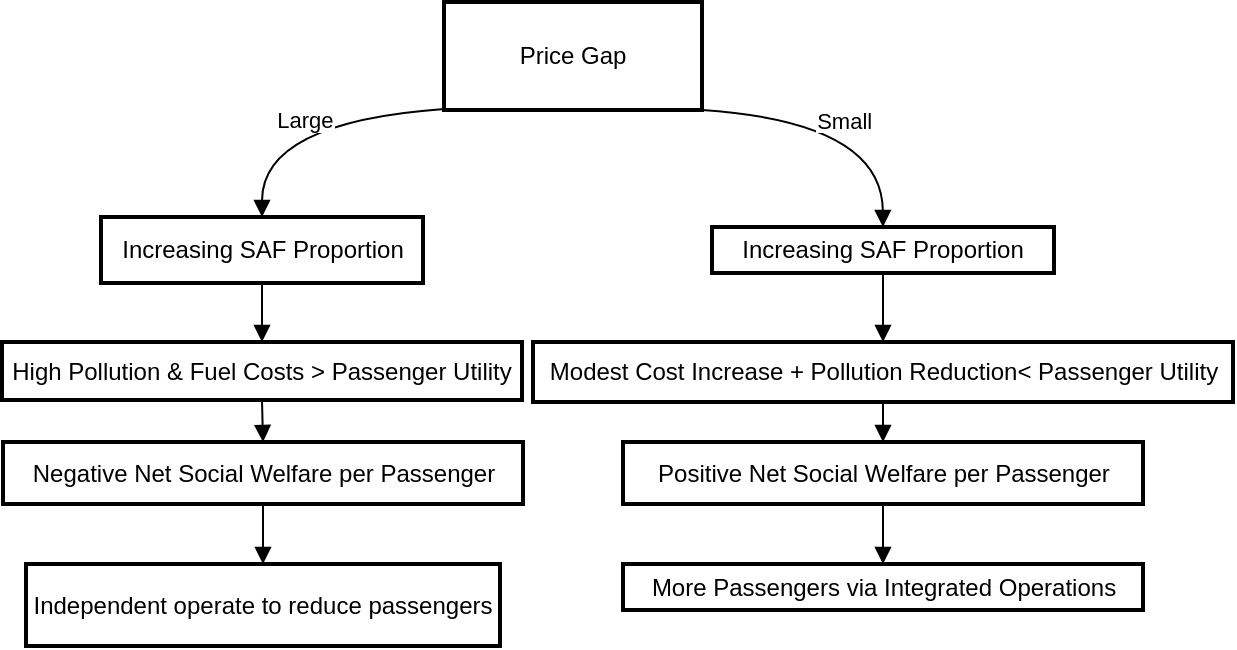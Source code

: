 <mxfile version="26.0.16">
  <diagram name="Page-1" id="cMNmz97BhSYnEhP8v0Ot">
    <mxGraphModel dx="1434" dy="819" grid="1" gridSize="10" guides="1" tooltips="1" connect="1" arrows="1" fold="1" page="1" pageScale="1" pageWidth="850" pageHeight="1100" math="0" shadow="0">
      <root>
        <mxCell id="0" />
        <mxCell id="1" parent="0" />
        <mxCell id="EKMZtFS9GPtR8-YHlpa5-1" value="Price Gap" style="whiteSpace=wrap;strokeWidth=2;" vertex="1" parent="1">
          <mxGeometry x="241" y="50" width="129" height="54" as="geometry" />
        </mxCell>
        <mxCell id="EKMZtFS9GPtR8-YHlpa5-2" value="Increasing SAF Proportion" style="whiteSpace=wrap;strokeWidth=2;" vertex="1" parent="1">
          <mxGeometry x="69.5" y="157.5" width="161" height="33" as="geometry" />
        </mxCell>
        <mxCell id="EKMZtFS9GPtR8-YHlpa5-3" value="Increasing SAF Proportion" style="whiteSpace=wrap;strokeWidth=2;" vertex="1" parent="1">
          <mxGeometry x="375" y="162.5" width="171" height="23" as="geometry" />
        </mxCell>
        <mxCell id="EKMZtFS9GPtR8-YHlpa5-4" value="High Pollution &amp; Fuel Costs &gt; Passenger Utility" style="whiteSpace=wrap;strokeWidth=2;" vertex="1" parent="1">
          <mxGeometry x="20" y="220" width="260" height="29" as="geometry" />
        </mxCell>
        <mxCell id="EKMZtFS9GPtR8-YHlpa5-5" value="Negative Net Social Welfare per Passenger" style="whiteSpace=wrap;strokeWidth=2;" vertex="1" parent="1">
          <mxGeometry x="20.5" y="270" width="260" height="31" as="geometry" />
        </mxCell>
        <mxCell id="EKMZtFS9GPtR8-YHlpa5-6" value="Independent operate to reduce passengers" style="whiteSpace=wrap;strokeWidth=2;" vertex="1" parent="1">
          <mxGeometry x="32" y="331" width="237" height="41" as="geometry" />
        </mxCell>
        <mxCell id="EKMZtFS9GPtR8-YHlpa5-7" value="Modest Cost Increase + Pollution Reduction&lt; Passenger Utility" style="whiteSpace=wrap;strokeWidth=2;" vertex="1" parent="1">
          <mxGeometry x="285.5" y="220" width="350" height="30" as="geometry" />
        </mxCell>
        <mxCell id="EKMZtFS9GPtR8-YHlpa5-8" value="Positive Net Social Welfare per Passenger" style="whiteSpace=wrap;strokeWidth=2;" vertex="1" parent="1">
          <mxGeometry x="330.5" y="270" width="260" height="31" as="geometry" />
        </mxCell>
        <mxCell id="EKMZtFS9GPtR8-YHlpa5-9" value="More Passengers via Integrated Operations" style="whiteSpace=wrap;strokeWidth=2;" vertex="1" parent="1">
          <mxGeometry x="330.5" y="331" width="260" height="23" as="geometry" />
        </mxCell>
        <mxCell id="EKMZtFS9GPtR8-YHlpa5-11" value="Large" style="curved=1;startArrow=none;endArrow=block;exitX=0;exitY=0.99;entryX=0.5;entryY=-0.01;rounded=0;" edge="1" parent="1" source="EKMZtFS9GPtR8-YHlpa5-1" target="EKMZtFS9GPtR8-YHlpa5-2">
          <mxGeometry relative="1" as="geometry">
            <Array as="points">
              <mxPoint x="150" y="110" />
            </Array>
          </mxGeometry>
        </mxCell>
        <mxCell id="EKMZtFS9GPtR8-YHlpa5-12" value="Small" style="curved=1;startArrow=none;endArrow=block;exitX=0.99;exitY=0.99;entryX=0.5;entryY=-0.01;rounded=0;" edge="1" parent="1" source="EKMZtFS9GPtR8-YHlpa5-1" target="EKMZtFS9GPtR8-YHlpa5-3">
          <mxGeometry relative="1" as="geometry">
            <Array as="points">
              <mxPoint x="460" y="110" />
            </Array>
          </mxGeometry>
        </mxCell>
        <mxCell id="EKMZtFS9GPtR8-YHlpa5-13" value="" style="curved=1;startArrow=none;endArrow=block;exitX=0.5;exitY=0.99;entryX=0.5;entryY=-0.01;rounded=0;" edge="1" parent="1" source="EKMZtFS9GPtR8-YHlpa5-2" target="EKMZtFS9GPtR8-YHlpa5-4">
          <mxGeometry relative="1" as="geometry">
            <Array as="points" />
          </mxGeometry>
        </mxCell>
        <mxCell id="EKMZtFS9GPtR8-YHlpa5-14" value="" style="curved=1;startArrow=none;endArrow=block;exitX=0.5;exitY=0.99;entryX=0.5;entryY=-0.01;rounded=0;" edge="1" parent="1" source="EKMZtFS9GPtR8-YHlpa5-4" target="EKMZtFS9GPtR8-YHlpa5-5">
          <mxGeometry relative="1" as="geometry">
            <Array as="points" />
          </mxGeometry>
        </mxCell>
        <mxCell id="EKMZtFS9GPtR8-YHlpa5-15" value="" style="curved=1;startArrow=none;endArrow=block;exitX=0.5;exitY=0.99;entryX=0.5;entryY=-0.01;rounded=0;" edge="1" parent="1" source="EKMZtFS9GPtR8-YHlpa5-5" target="EKMZtFS9GPtR8-YHlpa5-6">
          <mxGeometry relative="1" as="geometry">
            <Array as="points" />
          </mxGeometry>
        </mxCell>
        <mxCell id="EKMZtFS9GPtR8-YHlpa5-16" value="" style="curved=1;startArrow=none;endArrow=block;exitX=0.5;exitY=0.99;entryX=0.5;entryY=-0.01;rounded=0;" edge="1" parent="1" source="EKMZtFS9GPtR8-YHlpa5-3" target="EKMZtFS9GPtR8-YHlpa5-7">
          <mxGeometry relative="1" as="geometry">
            <Array as="points" />
          </mxGeometry>
        </mxCell>
        <mxCell id="EKMZtFS9GPtR8-YHlpa5-17" value="" style="curved=1;startArrow=none;endArrow=block;exitX=0.5;exitY=0.99;entryX=0.5;entryY=-0.01;rounded=0;" edge="1" parent="1" source="EKMZtFS9GPtR8-YHlpa5-7" target="EKMZtFS9GPtR8-YHlpa5-8">
          <mxGeometry relative="1" as="geometry">
            <Array as="points" />
          </mxGeometry>
        </mxCell>
        <mxCell id="EKMZtFS9GPtR8-YHlpa5-18" value="" style="curved=1;startArrow=none;endArrow=block;exitX=0.5;exitY=0.99;entryX=0.5;entryY=-0.01;rounded=0;" edge="1" parent="1" source="EKMZtFS9GPtR8-YHlpa5-8" target="EKMZtFS9GPtR8-YHlpa5-9">
          <mxGeometry relative="1" as="geometry">
            <Array as="points" />
          </mxGeometry>
        </mxCell>
      </root>
    </mxGraphModel>
  </diagram>
</mxfile>
